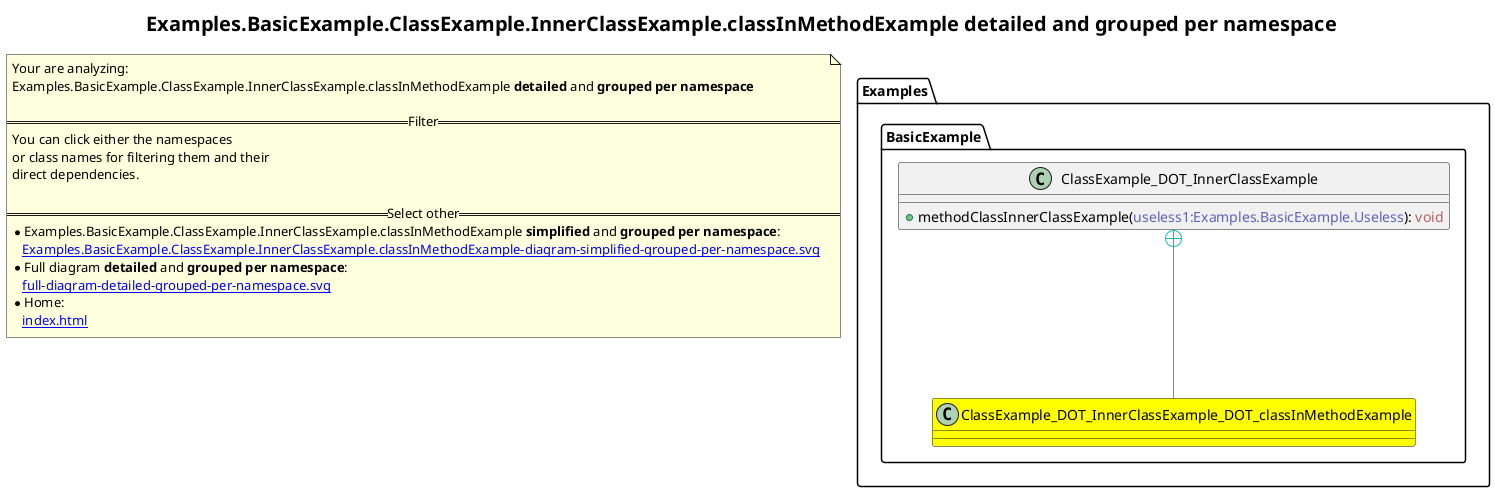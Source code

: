 @startuml
skinparam linetype ortho
title <size:20>Examples.BasicExample.ClassExample.InnerClassExample.classInMethodExample **detailed** and **grouped per namespace**</size>
note "Your are analyzing:\nExamples.BasicExample.ClassExample.InnerClassExample.classInMethodExample **detailed** and **grouped per namespace**\n\n==Filter==\nYou can click either the namespaces \nor class names for filtering them and their\ndirect dependencies.\n\n==Select other==\n* Examples.BasicExample.ClassExample.InnerClassExample.classInMethodExample **simplified** and **grouped per namespace**:\n   [[Examples.BasicExample.ClassExample.InnerClassExample.classInMethodExample-diagram-simplified-grouped-per-namespace.svg]]\n* Full diagram **detailed** and **grouped per namespace**:\n   [[full-diagram-detailed-grouped-per-namespace.svg]]\n* Home:\n   [[index.html]]" as FloatingNote
namespace Examples [[Examples-diagram-detailed-grouped-per-namespace.svg]] {
namespace Examples.BasicExample [[Examples.BasicExample-diagram-detailed-grouped-per-namespace.svg]] {
  class Examples.BasicExample.ClassExample_DOT_InnerClassExample_DOT_classInMethodExample [[Examples.BasicExample.ClassExample.InnerClassExample.classInMethodExample-diagram-detailed-grouped-per-namespace.svg]] #yellow {
  }
  class Examples.BasicExample.ClassExample_DOT_InnerClassExample [[Examples.BasicExample.ClassExample.InnerClassExample-diagram-detailed-grouped-per-namespace.svg]]  {
    + methodClassInnerClassExample(<font color="6060BB">useless1:Examples.BasicExample.Useless</font>): <font color="BB6060">void</font>
  }
'Compared namespace Examples.BasicExample [[Examples.BasicExample-diagram-detailed-grouped-per-namespace.svg]] { with last element of   }
' Closing all previous_sub_namespace_list namespace None because file analysis is finished.
' Closing namespace BasicExample
}
' Closing namespace Examples
}
 ' *************************************** 
 ' *************************************** 
 ' *************************************** 
' Class relations extracted from namespace:
' Examples.BasicExample
Examples.BasicExample.ClassExample_DOT_InnerClassExample +-[#10BBBB]- Examples.BasicExample.ClassExample_DOT_InnerClassExample_DOT_classInMethodExample 
@enduml